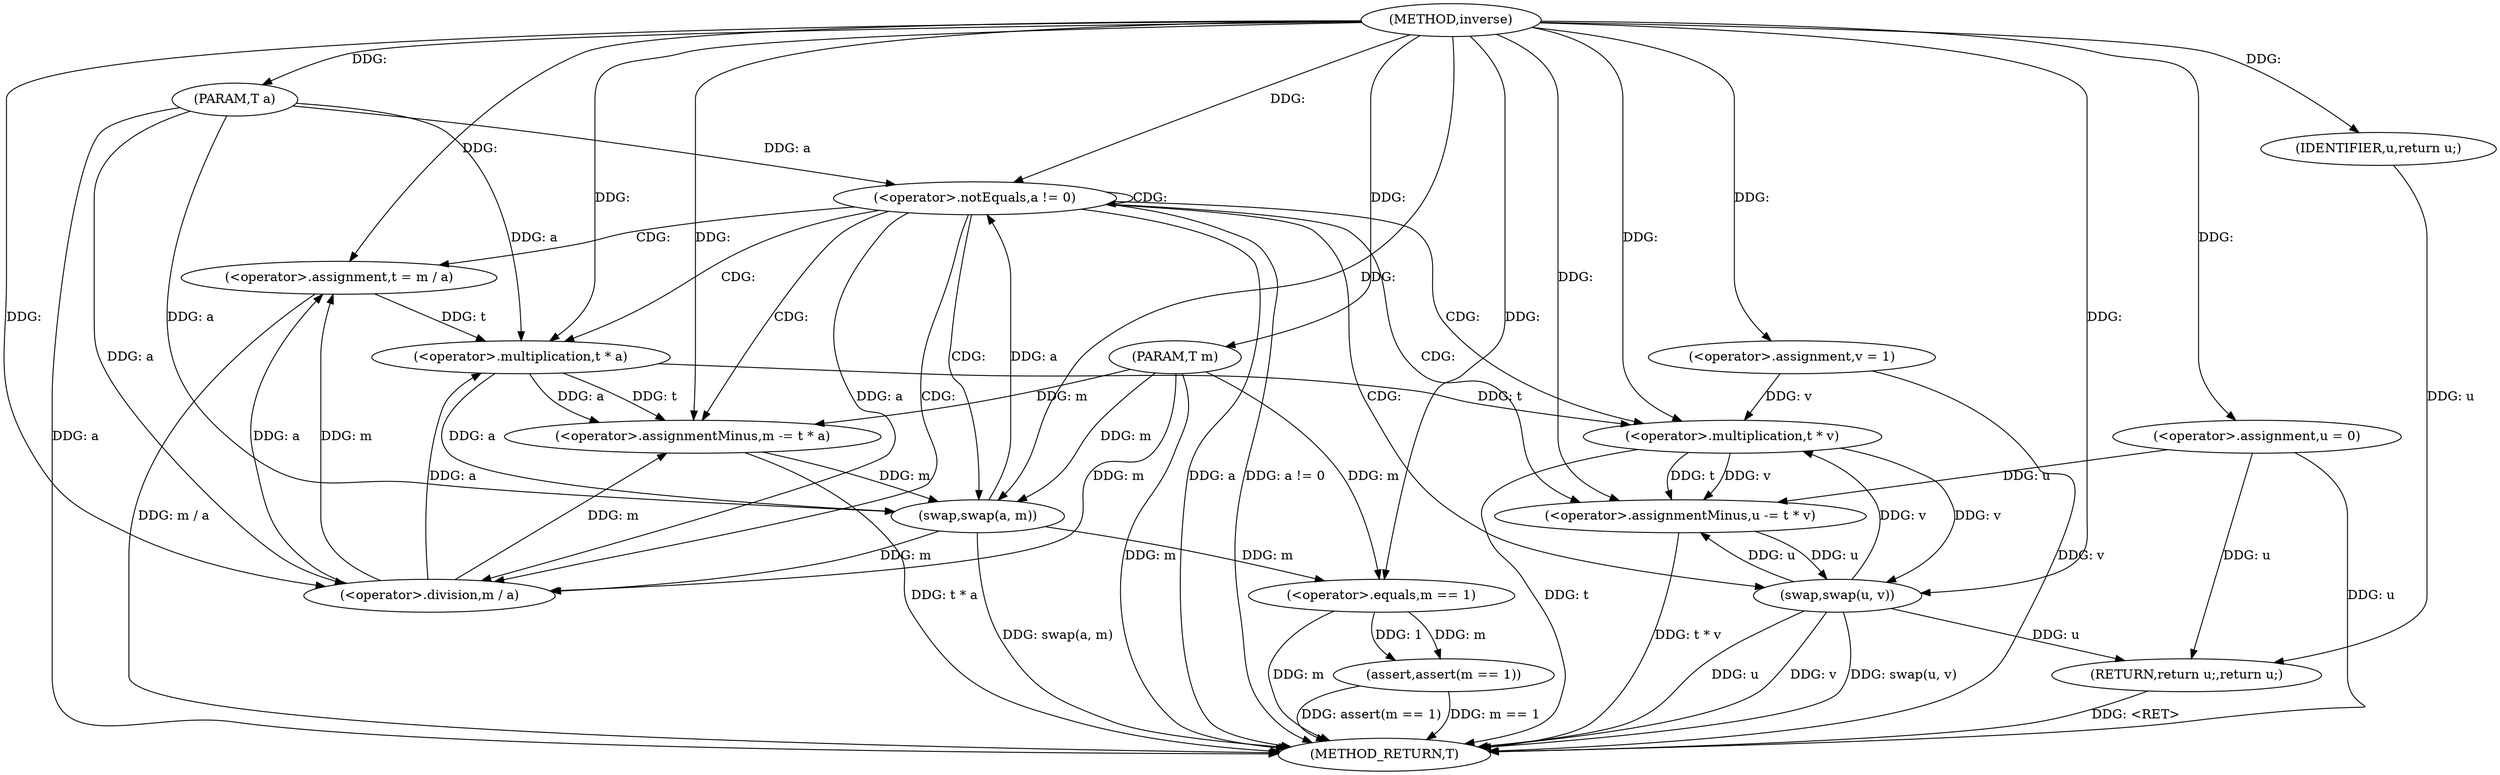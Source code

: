 digraph "inverse" {  
"1000379" [label = "(METHOD,inverse)" ]
"1000424" [label = "(METHOD_RETURN,T)" ]
"1000380" [label = "(PARAM,T a)" ]
"1000381" [label = "(PARAM,T m)" ]
"1000384" [label = "(<operator>.assignment,u = 0)" ]
"1000388" [label = "(<operator>.assignment,v = 1)" ]
"1000418" [label = "(assert,assert(m == 1))" ]
"1000422" [label = "(RETURN,return u;,return u;)" ]
"1000392" [label = "(<operator>.notEquals,a != 0)" ]
"1000423" [label = "(IDENTIFIER,u,return u;)" ]
"1000397" [label = "(<operator>.assignment,t = m / a)" ]
"1000402" [label = "(<operator>.assignmentMinus,m -= t * a)" ]
"1000407" [label = "(swap,swap(a, m))" ]
"1000410" [label = "(<operator>.assignmentMinus,u -= t * v)" ]
"1000415" [label = "(swap,swap(u, v))" ]
"1000419" [label = "(<operator>.equals,m == 1)" ]
"1000399" [label = "(<operator>.division,m / a)" ]
"1000404" [label = "(<operator>.multiplication,t * a)" ]
"1000412" [label = "(<operator>.multiplication,t * v)" ]
  "1000422" -> "1000424"  [ label = "DDG: <RET>"] 
  "1000380" -> "1000424"  [ label = "DDG: a"] 
  "1000381" -> "1000424"  [ label = "DDG: m"] 
  "1000384" -> "1000424"  [ label = "DDG: u"] 
  "1000388" -> "1000424"  [ label = "DDG: v"] 
  "1000392" -> "1000424"  [ label = "DDG: a"] 
  "1000392" -> "1000424"  [ label = "DDG: a != 0"] 
  "1000419" -> "1000424"  [ label = "DDG: m"] 
  "1000418" -> "1000424"  [ label = "DDG: m == 1"] 
  "1000418" -> "1000424"  [ label = "DDG: assert(m == 1)"] 
  "1000397" -> "1000424"  [ label = "DDG: m / a"] 
  "1000402" -> "1000424"  [ label = "DDG: t * a"] 
  "1000407" -> "1000424"  [ label = "DDG: swap(a, m)"] 
  "1000412" -> "1000424"  [ label = "DDG: t"] 
  "1000410" -> "1000424"  [ label = "DDG: t * v"] 
  "1000415" -> "1000424"  [ label = "DDG: u"] 
  "1000415" -> "1000424"  [ label = "DDG: v"] 
  "1000415" -> "1000424"  [ label = "DDG: swap(u, v)"] 
  "1000379" -> "1000380"  [ label = "DDG: "] 
  "1000379" -> "1000381"  [ label = "DDG: "] 
  "1000379" -> "1000384"  [ label = "DDG: "] 
  "1000379" -> "1000388"  [ label = "DDG: "] 
  "1000423" -> "1000422"  [ label = "DDG: u"] 
  "1000384" -> "1000422"  [ label = "DDG: u"] 
  "1000415" -> "1000422"  [ label = "DDG: u"] 
  "1000419" -> "1000418"  [ label = "DDG: m"] 
  "1000419" -> "1000418"  [ label = "DDG: 1"] 
  "1000379" -> "1000423"  [ label = "DDG: "] 
  "1000407" -> "1000392"  [ label = "DDG: a"] 
  "1000380" -> "1000392"  [ label = "DDG: a"] 
  "1000379" -> "1000392"  [ label = "DDG: "] 
  "1000399" -> "1000397"  [ label = "DDG: a"] 
  "1000399" -> "1000397"  [ label = "DDG: m"] 
  "1000404" -> "1000402"  [ label = "DDG: a"] 
  "1000404" -> "1000402"  [ label = "DDG: t"] 
  "1000412" -> "1000410"  [ label = "DDG: v"] 
  "1000412" -> "1000410"  [ label = "DDG: t"] 
  "1000407" -> "1000419"  [ label = "DDG: m"] 
  "1000381" -> "1000419"  [ label = "DDG: m"] 
  "1000379" -> "1000419"  [ label = "DDG: "] 
  "1000379" -> "1000397"  [ label = "DDG: "] 
  "1000399" -> "1000402"  [ label = "DDG: m"] 
  "1000381" -> "1000402"  [ label = "DDG: m"] 
  "1000379" -> "1000402"  [ label = "DDG: "] 
  "1000404" -> "1000407"  [ label = "DDG: a"] 
  "1000380" -> "1000407"  [ label = "DDG: a"] 
  "1000379" -> "1000407"  [ label = "DDG: "] 
  "1000402" -> "1000407"  [ label = "DDG: m"] 
  "1000381" -> "1000407"  [ label = "DDG: m"] 
  "1000384" -> "1000410"  [ label = "DDG: u"] 
  "1000415" -> "1000410"  [ label = "DDG: u"] 
  "1000379" -> "1000410"  [ label = "DDG: "] 
  "1000410" -> "1000415"  [ label = "DDG: u"] 
  "1000379" -> "1000415"  [ label = "DDG: "] 
  "1000412" -> "1000415"  [ label = "DDG: v"] 
  "1000407" -> "1000399"  [ label = "DDG: m"] 
  "1000381" -> "1000399"  [ label = "DDG: m"] 
  "1000379" -> "1000399"  [ label = "DDG: "] 
  "1000392" -> "1000399"  [ label = "DDG: a"] 
  "1000380" -> "1000399"  [ label = "DDG: a"] 
  "1000397" -> "1000404"  [ label = "DDG: t"] 
  "1000379" -> "1000404"  [ label = "DDG: "] 
  "1000399" -> "1000404"  [ label = "DDG: a"] 
  "1000380" -> "1000404"  [ label = "DDG: a"] 
  "1000404" -> "1000412"  [ label = "DDG: t"] 
  "1000379" -> "1000412"  [ label = "DDG: "] 
  "1000388" -> "1000412"  [ label = "DDG: v"] 
  "1000415" -> "1000412"  [ label = "DDG: v"] 
  "1000392" -> "1000404"  [ label = "CDG: "] 
  "1000392" -> "1000407"  [ label = "CDG: "] 
  "1000392" -> "1000399"  [ label = "CDG: "] 
  "1000392" -> "1000412"  [ label = "CDG: "] 
  "1000392" -> "1000397"  [ label = "CDG: "] 
  "1000392" -> "1000410"  [ label = "CDG: "] 
  "1000392" -> "1000402"  [ label = "CDG: "] 
  "1000392" -> "1000415"  [ label = "CDG: "] 
  "1000392" -> "1000392"  [ label = "CDG: "] 
}
